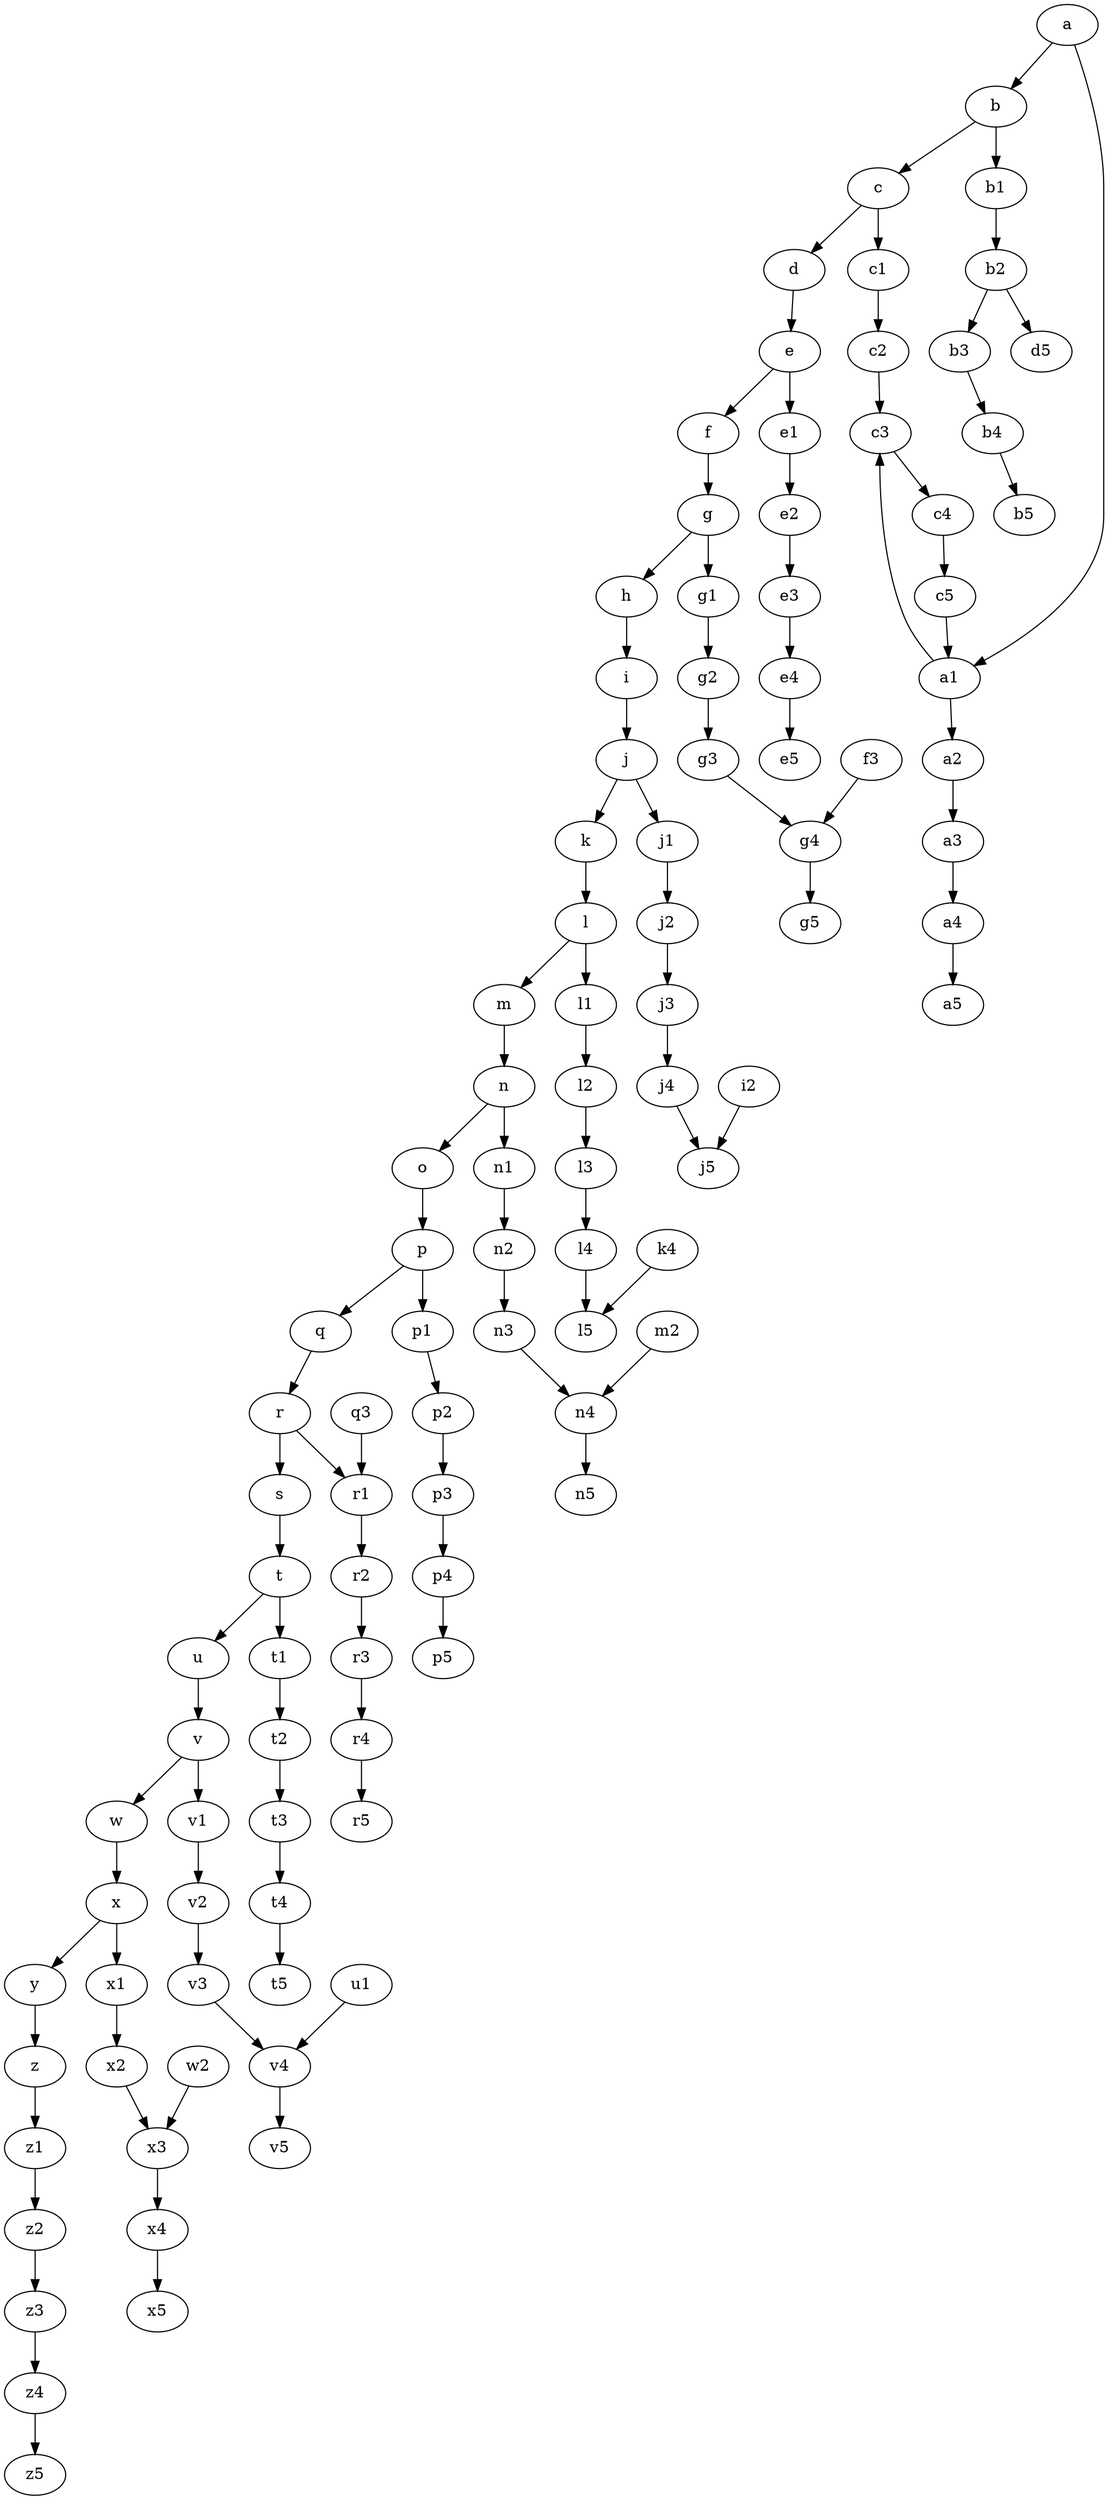 digraph {
    a -> b;
    b -> c;
    c -> d;
    d -> e;
    e -> f;
    f -> g;
    g -> h;
    h -> i;
    i -> j;
    j -> k;
    k -> l;
    l -> m;
    m -> n;
    n -> o;
    o -> p;
    p -> q;
    q -> r;
    r -> s;
    s -> t;
    t -> u;
    u -> v;
    v -> w;
    w -> x;
    x -> y;
    y -> z;

    a -> a1;
    a1 -> a2;
    a2 -> a3;
    a3 -> a4;
    a4 -> a5;

    b -> b1;
    b1 -> b2;
    b2 -> b3;
    b3 -> b4;
    b4 -> b5;

    c -> c1;
    c1 -> c2;
    c2 -> c3;
    c3 -> c4;
    c4 -> c5;

    e -> e1;
    e1 -> e2;
    e2 -> e3;
    e3 -> e4;
    e4 -> e5;

    g -> g1;
    g1 -> g2;
    g2 -> g3;
    g3 -> g4;
    g4 -> g5;

    j -> j1;
    j1 -> j2;
    j2 -> j3;
    j3 -> j4;
    j4 -> j5;

    l -> l1;
    l1 -> l2;
    l2 -> l3;
    l3 -> l4;
    l4 -> l5;

    n -> n1;
    n1 -> n2;
    n2 -> n3;
    n3 -> n4;
    n4 -> n5;

    p -> p1;
    p1 -> p2;
    p2 -> p3;
    p3 -> p4;
    p4 -> p5;

    r -> r1;
    r1 -> r2;
    r2 -> r3;
    r3 -> r4;
    r4 -> r5;

    t -> t1;
    t1 -> t2;
    t2 -> t3;
    t3 -> t4;
    t4 -> t5;

    v -> v1;
    v1 -> v2;
    v2 -> v3;
    v3 -> v4;
    v4 -> v5;

    x -> x1;
    x1 -> x2;
    x2 -> x3;
    x3 -> x4;
    x4 -> x5;

    z -> z1;
    z1 -> z2;
    z2 -> z3;
    z3 -> z4;
    z4 -> z5;

    a1 -> c3;
    c5 -> a1
    b2 -> d5;
    f3 -> g4;
    i2 -> j5;
    k4 -> l5;
    m2 -> n4;
    q3 -> r1;
    u1 -> v4;
    w2 -> x3;
}
